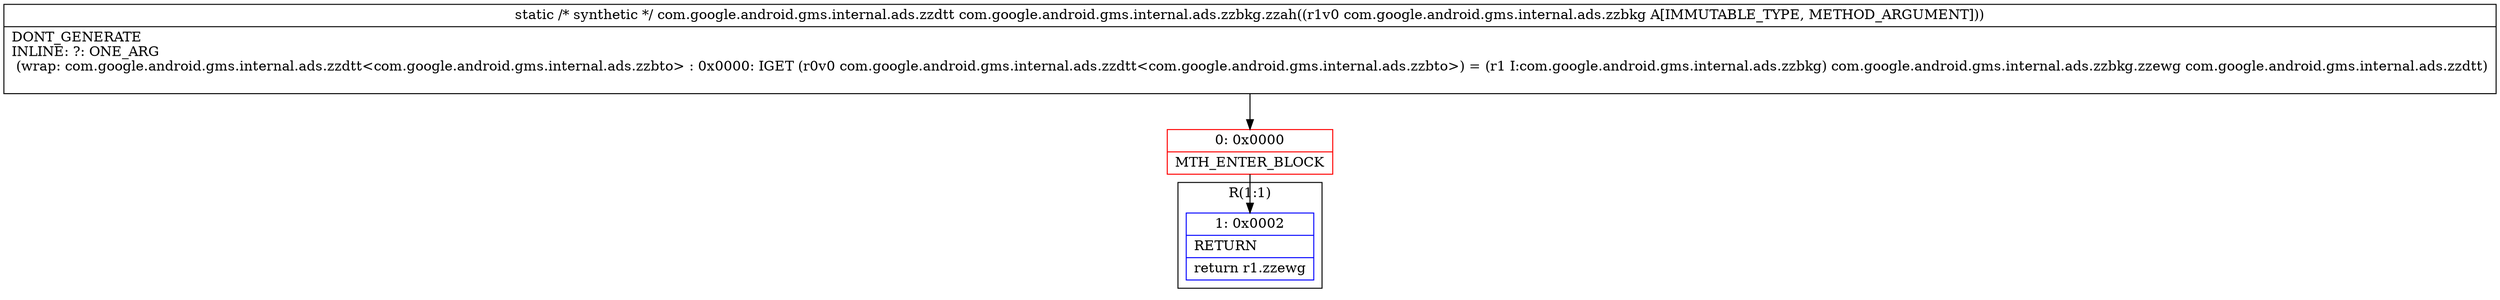 digraph "CFG forcom.google.android.gms.internal.ads.zzbkg.zzah(Lcom\/google\/android\/gms\/internal\/ads\/zzbkg;)Lcom\/google\/android\/gms\/internal\/ads\/zzdtt;" {
subgraph cluster_Region_1700588707 {
label = "R(1:1)";
node [shape=record,color=blue];
Node_1 [shape=record,label="{1\:\ 0x0002|RETURN\l|return r1.zzewg\l}"];
}
Node_0 [shape=record,color=red,label="{0\:\ 0x0000|MTH_ENTER_BLOCK\l}"];
MethodNode[shape=record,label="{static \/* synthetic *\/ com.google.android.gms.internal.ads.zzdtt com.google.android.gms.internal.ads.zzbkg.zzah((r1v0 com.google.android.gms.internal.ads.zzbkg A[IMMUTABLE_TYPE, METHOD_ARGUMENT]))  | DONT_GENERATE\lINLINE: ?: ONE_ARG  \l  (wrap: com.google.android.gms.internal.ads.zzdtt\<com.google.android.gms.internal.ads.zzbto\> : 0x0000: IGET  (r0v0 com.google.android.gms.internal.ads.zzdtt\<com.google.android.gms.internal.ads.zzbto\>) = (r1 I:com.google.android.gms.internal.ads.zzbkg) com.google.android.gms.internal.ads.zzbkg.zzewg com.google.android.gms.internal.ads.zzdtt)\l\l}"];
MethodNode -> Node_0;
Node_0 -> Node_1;
}

